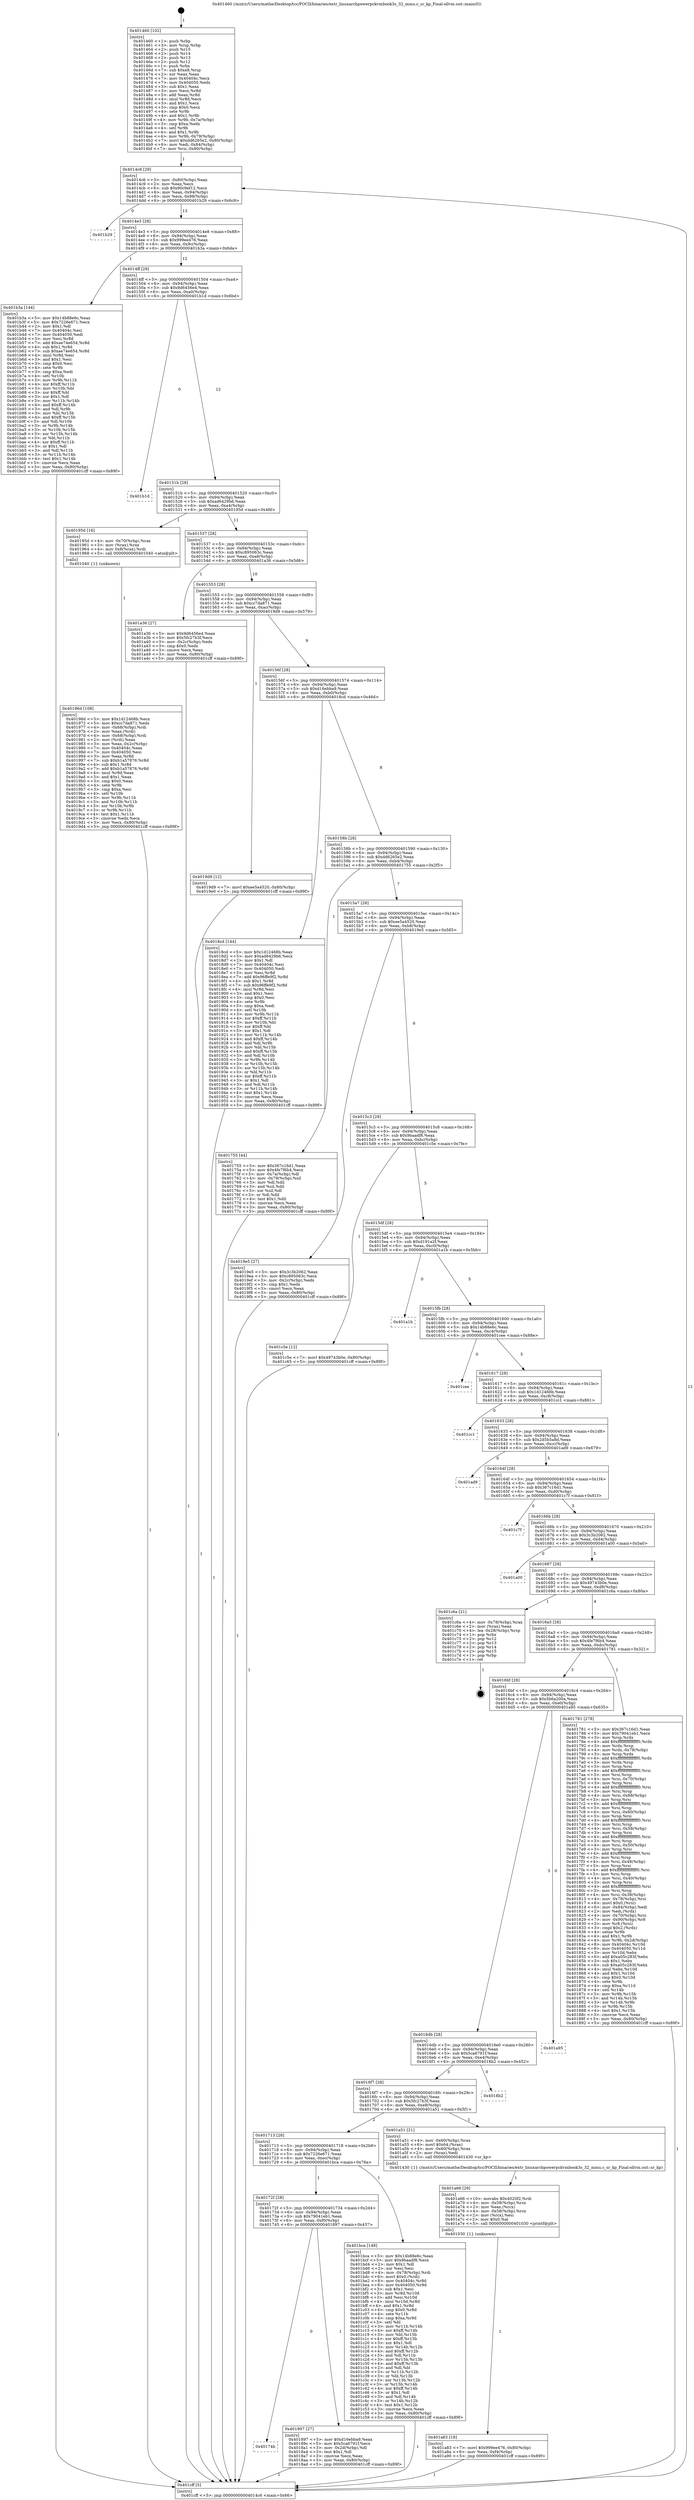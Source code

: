 digraph "0x401460" {
  label = "0x401460 (/mnt/c/Users/mathe/Desktop/tcc/POCII/binaries/extr_linuxarchpowerpckvmbook3s_32_mmu.c_sr_kp_Final-ollvm.out::main(0))"
  labelloc = "t"
  node[shape=record]

  Entry [label="",width=0.3,height=0.3,shape=circle,fillcolor=black,style=filled]
  "0x4014c6" [label="{
     0x4014c6 [29]\l
     | [instrs]\l
     &nbsp;&nbsp;0x4014c6 \<+3\>: mov -0x80(%rbp),%eax\l
     &nbsp;&nbsp;0x4014c9 \<+2\>: mov %eax,%ecx\l
     &nbsp;&nbsp;0x4014cb \<+6\>: sub $0x90c9ef12,%ecx\l
     &nbsp;&nbsp;0x4014d1 \<+6\>: mov %eax,-0x94(%rbp)\l
     &nbsp;&nbsp;0x4014d7 \<+6\>: mov %ecx,-0x98(%rbp)\l
     &nbsp;&nbsp;0x4014dd \<+6\>: je 0000000000401b29 \<main+0x6c9\>\l
  }"]
  "0x401b29" [label="{
     0x401b29\l
  }", style=dashed]
  "0x4014e3" [label="{
     0x4014e3 [28]\l
     | [instrs]\l
     &nbsp;&nbsp;0x4014e3 \<+5\>: jmp 00000000004014e8 \<main+0x88\>\l
     &nbsp;&nbsp;0x4014e8 \<+6\>: mov -0x94(%rbp),%eax\l
     &nbsp;&nbsp;0x4014ee \<+5\>: sub $0x999ee476,%eax\l
     &nbsp;&nbsp;0x4014f3 \<+6\>: mov %eax,-0x9c(%rbp)\l
     &nbsp;&nbsp;0x4014f9 \<+6\>: je 0000000000401b3a \<main+0x6da\>\l
  }"]
  Exit [label="",width=0.3,height=0.3,shape=circle,fillcolor=black,style=filled,peripheries=2]
  "0x401b3a" [label="{
     0x401b3a [144]\l
     | [instrs]\l
     &nbsp;&nbsp;0x401b3a \<+5\>: mov $0x14b88e6c,%eax\l
     &nbsp;&nbsp;0x401b3f \<+5\>: mov $0x7226e671,%ecx\l
     &nbsp;&nbsp;0x401b44 \<+2\>: mov $0x1,%dl\l
     &nbsp;&nbsp;0x401b46 \<+7\>: mov 0x40404c,%esi\l
     &nbsp;&nbsp;0x401b4d \<+7\>: mov 0x404050,%edi\l
     &nbsp;&nbsp;0x401b54 \<+3\>: mov %esi,%r8d\l
     &nbsp;&nbsp;0x401b57 \<+7\>: add $0xae74e654,%r8d\l
     &nbsp;&nbsp;0x401b5e \<+4\>: sub $0x1,%r8d\l
     &nbsp;&nbsp;0x401b62 \<+7\>: sub $0xae74e654,%r8d\l
     &nbsp;&nbsp;0x401b69 \<+4\>: imul %r8d,%esi\l
     &nbsp;&nbsp;0x401b6d \<+3\>: and $0x1,%esi\l
     &nbsp;&nbsp;0x401b70 \<+3\>: cmp $0x0,%esi\l
     &nbsp;&nbsp;0x401b73 \<+4\>: sete %r9b\l
     &nbsp;&nbsp;0x401b77 \<+3\>: cmp $0xa,%edi\l
     &nbsp;&nbsp;0x401b7a \<+4\>: setl %r10b\l
     &nbsp;&nbsp;0x401b7e \<+3\>: mov %r9b,%r11b\l
     &nbsp;&nbsp;0x401b81 \<+4\>: xor $0xff,%r11b\l
     &nbsp;&nbsp;0x401b85 \<+3\>: mov %r10b,%bl\l
     &nbsp;&nbsp;0x401b88 \<+3\>: xor $0xff,%bl\l
     &nbsp;&nbsp;0x401b8b \<+3\>: xor $0x1,%dl\l
     &nbsp;&nbsp;0x401b8e \<+3\>: mov %r11b,%r14b\l
     &nbsp;&nbsp;0x401b91 \<+4\>: and $0xff,%r14b\l
     &nbsp;&nbsp;0x401b95 \<+3\>: and %dl,%r9b\l
     &nbsp;&nbsp;0x401b98 \<+3\>: mov %bl,%r15b\l
     &nbsp;&nbsp;0x401b9b \<+4\>: and $0xff,%r15b\l
     &nbsp;&nbsp;0x401b9f \<+3\>: and %dl,%r10b\l
     &nbsp;&nbsp;0x401ba2 \<+3\>: or %r9b,%r14b\l
     &nbsp;&nbsp;0x401ba5 \<+3\>: or %r10b,%r15b\l
     &nbsp;&nbsp;0x401ba8 \<+3\>: xor %r15b,%r14b\l
     &nbsp;&nbsp;0x401bab \<+3\>: or %bl,%r11b\l
     &nbsp;&nbsp;0x401bae \<+4\>: xor $0xff,%r11b\l
     &nbsp;&nbsp;0x401bb2 \<+3\>: or $0x1,%dl\l
     &nbsp;&nbsp;0x401bb5 \<+3\>: and %dl,%r11b\l
     &nbsp;&nbsp;0x401bb8 \<+3\>: or %r11b,%r14b\l
     &nbsp;&nbsp;0x401bbb \<+4\>: test $0x1,%r14b\l
     &nbsp;&nbsp;0x401bbf \<+3\>: cmovne %ecx,%eax\l
     &nbsp;&nbsp;0x401bc2 \<+3\>: mov %eax,-0x80(%rbp)\l
     &nbsp;&nbsp;0x401bc5 \<+5\>: jmp 0000000000401cff \<main+0x89f\>\l
  }"]
  "0x4014ff" [label="{
     0x4014ff [28]\l
     | [instrs]\l
     &nbsp;&nbsp;0x4014ff \<+5\>: jmp 0000000000401504 \<main+0xa4\>\l
     &nbsp;&nbsp;0x401504 \<+6\>: mov -0x94(%rbp),%eax\l
     &nbsp;&nbsp;0x40150a \<+5\>: sub $0x9d6456e4,%eax\l
     &nbsp;&nbsp;0x40150f \<+6\>: mov %eax,-0xa0(%rbp)\l
     &nbsp;&nbsp;0x401515 \<+6\>: je 0000000000401b1d \<main+0x6bd\>\l
  }"]
  "0x401a83" [label="{
     0x401a83 [18]\l
     | [instrs]\l
     &nbsp;&nbsp;0x401a83 \<+7\>: movl $0x999ee476,-0x80(%rbp)\l
     &nbsp;&nbsp;0x401a8a \<+6\>: mov %eax,-0xf4(%rbp)\l
     &nbsp;&nbsp;0x401a90 \<+5\>: jmp 0000000000401cff \<main+0x89f\>\l
  }"]
  "0x401b1d" [label="{
     0x401b1d\l
  }", style=dashed]
  "0x40151b" [label="{
     0x40151b [28]\l
     | [instrs]\l
     &nbsp;&nbsp;0x40151b \<+5\>: jmp 0000000000401520 \<main+0xc0\>\l
     &nbsp;&nbsp;0x401520 \<+6\>: mov -0x94(%rbp),%eax\l
     &nbsp;&nbsp;0x401526 \<+5\>: sub $0xad6429b6,%eax\l
     &nbsp;&nbsp;0x40152b \<+6\>: mov %eax,-0xa4(%rbp)\l
     &nbsp;&nbsp;0x401531 \<+6\>: je 000000000040195d \<main+0x4fd\>\l
  }"]
  "0x401a66" [label="{
     0x401a66 [29]\l
     | [instrs]\l
     &nbsp;&nbsp;0x401a66 \<+10\>: movabs $0x4020f2,%rdi\l
     &nbsp;&nbsp;0x401a70 \<+4\>: mov -0x58(%rbp),%rcx\l
     &nbsp;&nbsp;0x401a74 \<+2\>: mov %eax,(%rcx)\l
     &nbsp;&nbsp;0x401a76 \<+4\>: mov -0x58(%rbp),%rcx\l
     &nbsp;&nbsp;0x401a7a \<+2\>: mov (%rcx),%esi\l
     &nbsp;&nbsp;0x401a7c \<+2\>: mov $0x0,%al\l
     &nbsp;&nbsp;0x401a7e \<+5\>: call 0000000000401030 \<printf@plt\>\l
     | [calls]\l
     &nbsp;&nbsp;0x401030 \{1\} (unknown)\l
  }"]
  "0x40195d" [label="{
     0x40195d [16]\l
     | [instrs]\l
     &nbsp;&nbsp;0x40195d \<+4\>: mov -0x70(%rbp),%rax\l
     &nbsp;&nbsp;0x401961 \<+3\>: mov (%rax),%rax\l
     &nbsp;&nbsp;0x401964 \<+4\>: mov 0x8(%rax),%rdi\l
     &nbsp;&nbsp;0x401968 \<+5\>: call 0000000000401040 \<atoi@plt\>\l
     | [calls]\l
     &nbsp;&nbsp;0x401040 \{1\} (unknown)\l
  }"]
  "0x401537" [label="{
     0x401537 [28]\l
     | [instrs]\l
     &nbsp;&nbsp;0x401537 \<+5\>: jmp 000000000040153c \<main+0xdc\>\l
     &nbsp;&nbsp;0x40153c \<+6\>: mov -0x94(%rbp),%eax\l
     &nbsp;&nbsp;0x401542 \<+5\>: sub $0xc895063c,%eax\l
     &nbsp;&nbsp;0x401547 \<+6\>: mov %eax,-0xa8(%rbp)\l
     &nbsp;&nbsp;0x40154d \<+6\>: je 0000000000401a36 \<main+0x5d6\>\l
  }"]
  "0x40196d" [label="{
     0x40196d [108]\l
     | [instrs]\l
     &nbsp;&nbsp;0x40196d \<+5\>: mov $0x1d12468b,%ecx\l
     &nbsp;&nbsp;0x401972 \<+5\>: mov $0xcc7da871,%edx\l
     &nbsp;&nbsp;0x401977 \<+4\>: mov -0x68(%rbp),%rdi\l
     &nbsp;&nbsp;0x40197b \<+2\>: mov %eax,(%rdi)\l
     &nbsp;&nbsp;0x40197d \<+4\>: mov -0x68(%rbp),%rdi\l
     &nbsp;&nbsp;0x401981 \<+2\>: mov (%rdi),%eax\l
     &nbsp;&nbsp;0x401983 \<+3\>: mov %eax,-0x2c(%rbp)\l
     &nbsp;&nbsp;0x401986 \<+7\>: mov 0x40404c,%eax\l
     &nbsp;&nbsp;0x40198d \<+7\>: mov 0x404050,%esi\l
     &nbsp;&nbsp;0x401994 \<+3\>: mov %eax,%r8d\l
     &nbsp;&nbsp;0x401997 \<+7\>: sub $0xb1a57876,%r8d\l
     &nbsp;&nbsp;0x40199e \<+4\>: sub $0x1,%r8d\l
     &nbsp;&nbsp;0x4019a2 \<+7\>: add $0xb1a57876,%r8d\l
     &nbsp;&nbsp;0x4019a9 \<+4\>: imul %r8d,%eax\l
     &nbsp;&nbsp;0x4019ad \<+3\>: and $0x1,%eax\l
     &nbsp;&nbsp;0x4019b0 \<+3\>: cmp $0x0,%eax\l
     &nbsp;&nbsp;0x4019b3 \<+4\>: sete %r9b\l
     &nbsp;&nbsp;0x4019b7 \<+3\>: cmp $0xa,%esi\l
     &nbsp;&nbsp;0x4019ba \<+4\>: setl %r10b\l
     &nbsp;&nbsp;0x4019be \<+3\>: mov %r9b,%r11b\l
     &nbsp;&nbsp;0x4019c1 \<+3\>: and %r10b,%r11b\l
     &nbsp;&nbsp;0x4019c4 \<+3\>: xor %r10b,%r9b\l
     &nbsp;&nbsp;0x4019c7 \<+3\>: or %r9b,%r11b\l
     &nbsp;&nbsp;0x4019ca \<+4\>: test $0x1,%r11b\l
     &nbsp;&nbsp;0x4019ce \<+3\>: cmovne %edx,%ecx\l
     &nbsp;&nbsp;0x4019d1 \<+3\>: mov %ecx,-0x80(%rbp)\l
     &nbsp;&nbsp;0x4019d4 \<+5\>: jmp 0000000000401cff \<main+0x89f\>\l
  }"]
  "0x401a36" [label="{
     0x401a36 [27]\l
     | [instrs]\l
     &nbsp;&nbsp;0x401a36 \<+5\>: mov $0x9d6456e4,%eax\l
     &nbsp;&nbsp;0x401a3b \<+5\>: mov $0x5fc27b3f,%ecx\l
     &nbsp;&nbsp;0x401a40 \<+3\>: mov -0x2c(%rbp),%edx\l
     &nbsp;&nbsp;0x401a43 \<+3\>: cmp $0x0,%edx\l
     &nbsp;&nbsp;0x401a46 \<+3\>: cmove %ecx,%eax\l
     &nbsp;&nbsp;0x401a49 \<+3\>: mov %eax,-0x80(%rbp)\l
     &nbsp;&nbsp;0x401a4c \<+5\>: jmp 0000000000401cff \<main+0x89f\>\l
  }"]
  "0x401553" [label="{
     0x401553 [28]\l
     | [instrs]\l
     &nbsp;&nbsp;0x401553 \<+5\>: jmp 0000000000401558 \<main+0xf8\>\l
     &nbsp;&nbsp;0x401558 \<+6\>: mov -0x94(%rbp),%eax\l
     &nbsp;&nbsp;0x40155e \<+5\>: sub $0xcc7da871,%eax\l
     &nbsp;&nbsp;0x401563 \<+6\>: mov %eax,-0xac(%rbp)\l
     &nbsp;&nbsp;0x401569 \<+6\>: je 00000000004019d9 \<main+0x579\>\l
  }"]
  "0x40174b" [label="{
     0x40174b\l
  }", style=dashed]
  "0x4019d9" [label="{
     0x4019d9 [12]\l
     | [instrs]\l
     &nbsp;&nbsp;0x4019d9 \<+7\>: movl $0xee5a4520,-0x80(%rbp)\l
     &nbsp;&nbsp;0x4019e0 \<+5\>: jmp 0000000000401cff \<main+0x89f\>\l
  }"]
  "0x40156f" [label="{
     0x40156f [28]\l
     | [instrs]\l
     &nbsp;&nbsp;0x40156f \<+5\>: jmp 0000000000401574 \<main+0x114\>\l
     &nbsp;&nbsp;0x401574 \<+6\>: mov -0x94(%rbp),%eax\l
     &nbsp;&nbsp;0x40157a \<+5\>: sub $0xd16ebba9,%eax\l
     &nbsp;&nbsp;0x40157f \<+6\>: mov %eax,-0xb0(%rbp)\l
     &nbsp;&nbsp;0x401585 \<+6\>: je 00000000004018cd \<main+0x46d\>\l
  }"]
  "0x401897" [label="{
     0x401897 [27]\l
     | [instrs]\l
     &nbsp;&nbsp;0x401897 \<+5\>: mov $0xd16ebba9,%eax\l
     &nbsp;&nbsp;0x40189c \<+5\>: mov $0x5ca6791f,%ecx\l
     &nbsp;&nbsp;0x4018a1 \<+3\>: mov -0x2d(%rbp),%dl\l
     &nbsp;&nbsp;0x4018a4 \<+3\>: test $0x1,%dl\l
     &nbsp;&nbsp;0x4018a7 \<+3\>: cmovne %ecx,%eax\l
     &nbsp;&nbsp;0x4018aa \<+3\>: mov %eax,-0x80(%rbp)\l
     &nbsp;&nbsp;0x4018ad \<+5\>: jmp 0000000000401cff \<main+0x89f\>\l
  }"]
  "0x4018cd" [label="{
     0x4018cd [144]\l
     | [instrs]\l
     &nbsp;&nbsp;0x4018cd \<+5\>: mov $0x1d12468b,%eax\l
     &nbsp;&nbsp;0x4018d2 \<+5\>: mov $0xad6429b6,%ecx\l
     &nbsp;&nbsp;0x4018d7 \<+2\>: mov $0x1,%dl\l
     &nbsp;&nbsp;0x4018d9 \<+7\>: mov 0x40404c,%esi\l
     &nbsp;&nbsp;0x4018e0 \<+7\>: mov 0x404050,%edi\l
     &nbsp;&nbsp;0x4018e7 \<+3\>: mov %esi,%r8d\l
     &nbsp;&nbsp;0x4018ea \<+7\>: add $0x96ffe9f2,%r8d\l
     &nbsp;&nbsp;0x4018f1 \<+4\>: sub $0x1,%r8d\l
     &nbsp;&nbsp;0x4018f5 \<+7\>: sub $0x96ffe9f2,%r8d\l
     &nbsp;&nbsp;0x4018fc \<+4\>: imul %r8d,%esi\l
     &nbsp;&nbsp;0x401900 \<+3\>: and $0x1,%esi\l
     &nbsp;&nbsp;0x401903 \<+3\>: cmp $0x0,%esi\l
     &nbsp;&nbsp;0x401906 \<+4\>: sete %r9b\l
     &nbsp;&nbsp;0x40190a \<+3\>: cmp $0xa,%edi\l
     &nbsp;&nbsp;0x40190d \<+4\>: setl %r10b\l
     &nbsp;&nbsp;0x401911 \<+3\>: mov %r9b,%r11b\l
     &nbsp;&nbsp;0x401914 \<+4\>: xor $0xff,%r11b\l
     &nbsp;&nbsp;0x401918 \<+3\>: mov %r10b,%bl\l
     &nbsp;&nbsp;0x40191b \<+3\>: xor $0xff,%bl\l
     &nbsp;&nbsp;0x40191e \<+3\>: xor $0x1,%dl\l
     &nbsp;&nbsp;0x401921 \<+3\>: mov %r11b,%r14b\l
     &nbsp;&nbsp;0x401924 \<+4\>: and $0xff,%r14b\l
     &nbsp;&nbsp;0x401928 \<+3\>: and %dl,%r9b\l
     &nbsp;&nbsp;0x40192b \<+3\>: mov %bl,%r15b\l
     &nbsp;&nbsp;0x40192e \<+4\>: and $0xff,%r15b\l
     &nbsp;&nbsp;0x401932 \<+3\>: and %dl,%r10b\l
     &nbsp;&nbsp;0x401935 \<+3\>: or %r9b,%r14b\l
     &nbsp;&nbsp;0x401938 \<+3\>: or %r10b,%r15b\l
     &nbsp;&nbsp;0x40193b \<+3\>: xor %r15b,%r14b\l
     &nbsp;&nbsp;0x40193e \<+3\>: or %bl,%r11b\l
     &nbsp;&nbsp;0x401941 \<+4\>: xor $0xff,%r11b\l
     &nbsp;&nbsp;0x401945 \<+3\>: or $0x1,%dl\l
     &nbsp;&nbsp;0x401948 \<+3\>: and %dl,%r11b\l
     &nbsp;&nbsp;0x40194b \<+3\>: or %r11b,%r14b\l
     &nbsp;&nbsp;0x40194e \<+4\>: test $0x1,%r14b\l
     &nbsp;&nbsp;0x401952 \<+3\>: cmovne %ecx,%eax\l
     &nbsp;&nbsp;0x401955 \<+3\>: mov %eax,-0x80(%rbp)\l
     &nbsp;&nbsp;0x401958 \<+5\>: jmp 0000000000401cff \<main+0x89f\>\l
  }"]
  "0x40158b" [label="{
     0x40158b [28]\l
     | [instrs]\l
     &nbsp;&nbsp;0x40158b \<+5\>: jmp 0000000000401590 \<main+0x130\>\l
     &nbsp;&nbsp;0x401590 \<+6\>: mov -0x94(%rbp),%eax\l
     &nbsp;&nbsp;0x401596 \<+5\>: sub $0xdd6265e2,%eax\l
     &nbsp;&nbsp;0x40159b \<+6\>: mov %eax,-0xb4(%rbp)\l
     &nbsp;&nbsp;0x4015a1 \<+6\>: je 0000000000401755 \<main+0x2f5\>\l
  }"]
  "0x40172f" [label="{
     0x40172f [28]\l
     | [instrs]\l
     &nbsp;&nbsp;0x40172f \<+5\>: jmp 0000000000401734 \<main+0x2d4\>\l
     &nbsp;&nbsp;0x401734 \<+6\>: mov -0x94(%rbp),%eax\l
     &nbsp;&nbsp;0x40173a \<+5\>: sub $0x79041eb1,%eax\l
     &nbsp;&nbsp;0x40173f \<+6\>: mov %eax,-0xf0(%rbp)\l
     &nbsp;&nbsp;0x401745 \<+6\>: je 0000000000401897 \<main+0x437\>\l
  }"]
  "0x401755" [label="{
     0x401755 [44]\l
     | [instrs]\l
     &nbsp;&nbsp;0x401755 \<+5\>: mov $0x367c16d1,%eax\l
     &nbsp;&nbsp;0x40175a \<+5\>: mov $0x4fe7f6b4,%ecx\l
     &nbsp;&nbsp;0x40175f \<+3\>: mov -0x7a(%rbp),%dl\l
     &nbsp;&nbsp;0x401762 \<+4\>: mov -0x79(%rbp),%sil\l
     &nbsp;&nbsp;0x401766 \<+3\>: mov %dl,%dil\l
     &nbsp;&nbsp;0x401769 \<+3\>: and %sil,%dil\l
     &nbsp;&nbsp;0x40176c \<+3\>: xor %sil,%dl\l
     &nbsp;&nbsp;0x40176f \<+3\>: or %dl,%dil\l
     &nbsp;&nbsp;0x401772 \<+4\>: test $0x1,%dil\l
     &nbsp;&nbsp;0x401776 \<+3\>: cmovne %ecx,%eax\l
     &nbsp;&nbsp;0x401779 \<+3\>: mov %eax,-0x80(%rbp)\l
     &nbsp;&nbsp;0x40177c \<+5\>: jmp 0000000000401cff \<main+0x89f\>\l
  }"]
  "0x4015a7" [label="{
     0x4015a7 [28]\l
     | [instrs]\l
     &nbsp;&nbsp;0x4015a7 \<+5\>: jmp 00000000004015ac \<main+0x14c\>\l
     &nbsp;&nbsp;0x4015ac \<+6\>: mov -0x94(%rbp),%eax\l
     &nbsp;&nbsp;0x4015b2 \<+5\>: sub $0xee5a4520,%eax\l
     &nbsp;&nbsp;0x4015b7 \<+6\>: mov %eax,-0xb8(%rbp)\l
     &nbsp;&nbsp;0x4015bd \<+6\>: je 00000000004019e5 \<main+0x585\>\l
  }"]
  "0x401cff" [label="{
     0x401cff [5]\l
     | [instrs]\l
     &nbsp;&nbsp;0x401cff \<+5\>: jmp 00000000004014c6 \<main+0x66\>\l
  }"]
  "0x401460" [label="{
     0x401460 [102]\l
     | [instrs]\l
     &nbsp;&nbsp;0x401460 \<+1\>: push %rbp\l
     &nbsp;&nbsp;0x401461 \<+3\>: mov %rsp,%rbp\l
     &nbsp;&nbsp;0x401464 \<+2\>: push %r15\l
     &nbsp;&nbsp;0x401466 \<+2\>: push %r14\l
     &nbsp;&nbsp;0x401468 \<+2\>: push %r13\l
     &nbsp;&nbsp;0x40146a \<+2\>: push %r12\l
     &nbsp;&nbsp;0x40146c \<+1\>: push %rbx\l
     &nbsp;&nbsp;0x40146d \<+7\>: sub $0xe8,%rsp\l
     &nbsp;&nbsp;0x401474 \<+2\>: xor %eax,%eax\l
     &nbsp;&nbsp;0x401476 \<+7\>: mov 0x40404c,%ecx\l
     &nbsp;&nbsp;0x40147d \<+7\>: mov 0x404050,%edx\l
     &nbsp;&nbsp;0x401484 \<+3\>: sub $0x1,%eax\l
     &nbsp;&nbsp;0x401487 \<+3\>: mov %ecx,%r8d\l
     &nbsp;&nbsp;0x40148a \<+3\>: add %eax,%r8d\l
     &nbsp;&nbsp;0x40148d \<+4\>: imul %r8d,%ecx\l
     &nbsp;&nbsp;0x401491 \<+3\>: and $0x1,%ecx\l
     &nbsp;&nbsp;0x401494 \<+3\>: cmp $0x0,%ecx\l
     &nbsp;&nbsp;0x401497 \<+4\>: sete %r9b\l
     &nbsp;&nbsp;0x40149b \<+4\>: and $0x1,%r9b\l
     &nbsp;&nbsp;0x40149f \<+4\>: mov %r9b,-0x7a(%rbp)\l
     &nbsp;&nbsp;0x4014a3 \<+3\>: cmp $0xa,%edx\l
     &nbsp;&nbsp;0x4014a6 \<+4\>: setl %r9b\l
     &nbsp;&nbsp;0x4014aa \<+4\>: and $0x1,%r9b\l
     &nbsp;&nbsp;0x4014ae \<+4\>: mov %r9b,-0x79(%rbp)\l
     &nbsp;&nbsp;0x4014b2 \<+7\>: movl $0xdd6265e2,-0x80(%rbp)\l
     &nbsp;&nbsp;0x4014b9 \<+6\>: mov %edi,-0x84(%rbp)\l
     &nbsp;&nbsp;0x4014bf \<+7\>: mov %rsi,-0x90(%rbp)\l
  }"]
  "0x401bca" [label="{
     0x401bca [148]\l
     | [instrs]\l
     &nbsp;&nbsp;0x401bca \<+5\>: mov $0x14b88e6c,%eax\l
     &nbsp;&nbsp;0x401bcf \<+5\>: mov $0x9baadf8,%ecx\l
     &nbsp;&nbsp;0x401bd4 \<+2\>: mov $0x1,%dl\l
     &nbsp;&nbsp;0x401bd6 \<+2\>: xor %esi,%esi\l
     &nbsp;&nbsp;0x401bd8 \<+4\>: mov -0x78(%rbp),%rdi\l
     &nbsp;&nbsp;0x401bdc \<+6\>: movl $0x0,(%rdi)\l
     &nbsp;&nbsp;0x401be2 \<+8\>: mov 0x40404c,%r8d\l
     &nbsp;&nbsp;0x401bea \<+8\>: mov 0x404050,%r9d\l
     &nbsp;&nbsp;0x401bf2 \<+3\>: sub $0x1,%esi\l
     &nbsp;&nbsp;0x401bf5 \<+3\>: mov %r8d,%r10d\l
     &nbsp;&nbsp;0x401bf8 \<+3\>: add %esi,%r10d\l
     &nbsp;&nbsp;0x401bfb \<+4\>: imul %r10d,%r8d\l
     &nbsp;&nbsp;0x401bff \<+4\>: and $0x1,%r8d\l
     &nbsp;&nbsp;0x401c03 \<+4\>: cmp $0x0,%r8d\l
     &nbsp;&nbsp;0x401c07 \<+4\>: sete %r11b\l
     &nbsp;&nbsp;0x401c0b \<+4\>: cmp $0xa,%r9d\l
     &nbsp;&nbsp;0x401c0f \<+3\>: setl %bl\l
     &nbsp;&nbsp;0x401c12 \<+3\>: mov %r11b,%r14b\l
     &nbsp;&nbsp;0x401c15 \<+4\>: xor $0xff,%r14b\l
     &nbsp;&nbsp;0x401c19 \<+3\>: mov %bl,%r15b\l
     &nbsp;&nbsp;0x401c1c \<+4\>: xor $0xff,%r15b\l
     &nbsp;&nbsp;0x401c20 \<+3\>: xor $0x1,%dl\l
     &nbsp;&nbsp;0x401c23 \<+3\>: mov %r14b,%r12b\l
     &nbsp;&nbsp;0x401c26 \<+4\>: and $0xff,%r12b\l
     &nbsp;&nbsp;0x401c2a \<+3\>: and %dl,%r11b\l
     &nbsp;&nbsp;0x401c2d \<+3\>: mov %r15b,%r13b\l
     &nbsp;&nbsp;0x401c30 \<+4\>: and $0xff,%r13b\l
     &nbsp;&nbsp;0x401c34 \<+2\>: and %dl,%bl\l
     &nbsp;&nbsp;0x401c36 \<+3\>: or %r11b,%r12b\l
     &nbsp;&nbsp;0x401c39 \<+3\>: or %bl,%r13b\l
     &nbsp;&nbsp;0x401c3c \<+3\>: xor %r13b,%r12b\l
     &nbsp;&nbsp;0x401c3f \<+3\>: or %r15b,%r14b\l
     &nbsp;&nbsp;0x401c42 \<+4\>: xor $0xff,%r14b\l
     &nbsp;&nbsp;0x401c46 \<+3\>: or $0x1,%dl\l
     &nbsp;&nbsp;0x401c49 \<+3\>: and %dl,%r14b\l
     &nbsp;&nbsp;0x401c4c \<+3\>: or %r14b,%r12b\l
     &nbsp;&nbsp;0x401c4f \<+4\>: test $0x1,%r12b\l
     &nbsp;&nbsp;0x401c53 \<+3\>: cmovne %ecx,%eax\l
     &nbsp;&nbsp;0x401c56 \<+3\>: mov %eax,-0x80(%rbp)\l
     &nbsp;&nbsp;0x401c59 \<+5\>: jmp 0000000000401cff \<main+0x89f\>\l
  }"]
  "0x4019e5" [label="{
     0x4019e5 [27]\l
     | [instrs]\l
     &nbsp;&nbsp;0x4019e5 \<+5\>: mov $0x3c3b2062,%eax\l
     &nbsp;&nbsp;0x4019ea \<+5\>: mov $0xc895063c,%ecx\l
     &nbsp;&nbsp;0x4019ef \<+3\>: mov -0x2c(%rbp),%edx\l
     &nbsp;&nbsp;0x4019f2 \<+3\>: cmp $0x1,%edx\l
     &nbsp;&nbsp;0x4019f5 \<+3\>: cmovl %ecx,%eax\l
     &nbsp;&nbsp;0x4019f8 \<+3\>: mov %eax,-0x80(%rbp)\l
     &nbsp;&nbsp;0x4019fb \<+5\>: jmp 0000000000401cff \<main+0x89f\>\l
  }"]
  "0x4015c3" [label="{
     0x4015c3 [28]\l
     | [instrs]\l
     &nbsp;&nbsp;0x4015c3 \<+5\>: jmp 00000000004015c8 \<main+0x168\>\l
     &nbsp;&nbsp;0x4015c8 \<+6\>: mov -0x94(%rbp),%eax\l
     &nbsp;&nbsp;0x4015ce \<+5\>: sub $0x9baadf8,%eax\l
     &nbsp;&nbsp;0x4015d3 \<+6\>: mov %eax,-0xbc(%rbp)\l
     &nbsp;&nbsp;0x4015d9 \<+6\>: je 0000000000401c5e \<main+0x7fe\>\l
  }"]
  "0x401713" [label="{
     0x401713 [28]\l
     | [instrs]\l
     &nbsp;&nbsp;0x401713 \<+5\>: jmp 0000000000401718 \<main+0x2b8\>\l
     &nbsp;&nbsp;0x401718 \<+6\>: mov -0x94(%rbp),%eax\l
     &nbsp;&nbsp;0x40171e \<+5\>: sub $0x7226e671,%eax\l
     &nbsp;&nbsp;0x401723 \<+6\>: mov %eax,-0xec(%rbp)\l
     &nbsp;&nbsp;0x401729 \<+6\>: je 0000000000401bca \<main+0x76a\>\l
  }"]
  "0x401c5e" [label="{
     0x401c5e [12]\l
     | [instrs]\l
     &nbsp;&nbsp;0x401c5e \<+7\>: movl $0x49743b0e,-0x80(%rbp)\l
     &nbsp;&nbsp;0x401c65 \<+5\>: jmp 0000000000401cff \<main+0x89f\>\l
  }"]
  "0x4015df" [label="{
     0x4015df [28]\l
     | [instrs]\l
     &nbsp;&nbsp;0x4015df \<+5\>: jmp 00000000004015e4 \<main+0x184\>\l
     &nbsp;&nbsp;0x4015e4 \<+6\>: mov -0x94(%rbp),%eax\l
     &nbsp;&nbsp;0x4015ea \<+5\>: sub $0xd191a2f,%eax\l
     &nbsp;&nbsp;0x4015ef \<+6\>: mov %eax,-0xc0(%rbp)\l
     &nbsp;&nbsp;0x4015f5 \<+6\>: je 0000000000401a1b \<main+0x5bb\>\l
  }"]
  "0x401a51" [label="{
     0x401a51 [21]\l
     | [instrs]\l
     &nbsp;&nbsp;0x401a51 \<+4\>: mov -0x60(%rbp),%rax\l
     &nbsp;&nbsp;0x401a55 \<+6\>: movl $0x64,(%rax)\l
     &nbsp;&nbsp;0x401a5b \<+4\>: mov -0x60(%rbp),%rax\l
     &nbsp;&nbsp;0x401a5f \<+2\>: mov (%rax),%edi\l
     &nbsp;&nbsp;0x401a61 \<+5\>: call 0000000000401430 \<sr_kp\>\l
     | [calls]\l
     &nbsp;&nbsp;0x401430 \{1\} (/mnt/c/Users/mathe/Desktop/tcc/POCII/binaries/extr_linuxarchpowerpckvmbook3s_32_mmu.c_sr_kp_Final-ollvm.out::sr_kp)\l
  }"]
  "0x401a1b" [label="{
     0x401a1b\l
  }", style=dashed]
  "0x4015fb" [label="{
     0x4015fb [28]\l
     | [instrs]\l
     &nbsp;&nbsp;0x4015fb \<+5\>: jmp 0000000000401600 \<main+0x1a0\>\l
     &nbsp;&nbsp;0x401600 \<+6\>: mov -0x94(%rbp),%eax\l
     &nbsp;&nbsp;0x401606 \<+5\>: sub $0x14b88e6c,%eax\l
     &nbsp;&nbsp;0x40160b \<+6\>: mov %eax,-0xc4(%rbp)\l
     &nbsp;&nbsp;0x401611 \<+6\>: je 0000000000401cee \<main+0x88e\>\l
  }"]
  "0x4016f7" [label="{
     0x4016f7 [28]\l
     | [instrs]\l
     &nbsp;&nbsp;0x4016f7 \<+5\>: jmp 00000000004016fc \<main+0x29c\>\l
     &nbsp;&nbsp;0x4016fc \<+6\>: mov -0x94(%rbp),%eax\l
     &nbsp;&nbsp;0x401702 \<+5\>: sub $0x5fc27b3f,%eax\l
     &nbsp;&nbsp;0x401707 \<+6\>: mov %eax,-0xe8(%rbp)\l
     &nbsp;&nbsp;0x40170d \<+6\>: je 0000000000401a51 \<main+0x5f1\>\l
  }"]
  "0x401cee" [label="{
     0x401cee\l
  }", style=dashed]
  "0x401617" [label="{
     0x401617 [28]\l
     | [instrs]\l
     &nbsp;&nbsp;0x401617 \<+5\>: jmp 000000000040161c \<main+0x1bc\>\l
     &nbsp;&nbsp;0x40161c \<+6\>: mov -0x94(%rbp),%eax\l
     &nbsp;&nbsp;0x401622 \<+5\>: sub $0x1d12468b,%eax\l
     &nbsp;&nbsp;0x401627 \<+6\>: mov %eax,-0xc8(%rbp)\l
     &nbsp;&nbsp;0x40162d \<+6\>: je 0000000000401cc1 \<main+0x861\>\l
  }"]
  "0x4018b2" [label="{
     0x4018b2\l
  }", style=dashed]
  "0x401cc1" [label="{
     0x401cc1\l
  }", style=dashed]
  "0x401633" [label="{
     0x401633 [28]\l
     | [instrs]\l
     &nbsp;&nbsp;0x401633 \<+5\>: jmp 0000000000401638 \<main+0x1d8\>\l
     &nbsp;&nbsp;0x401638 \<+6\>: mov -0x94(%rbp),%eax\l
     &nbsp;&nbsp;0x40163e \<+5\>: sub $0x2d5b5a8d,%eax\l
     &nbsp;&nbsp;0x401643 \<+6\>: mov %eax,-0xcc(%rbp)\l
     &nbsp;&nbsp;0x401649 \<+6\>: je 0000000000401ad9 \<main+0x679\>\l
  }"]
  "0x4016db" [label="{
     0x4016db [28]\l
     | [instrs]\l
     &nbsp;&nbsp;0x4016db \<+5\>: jmp 00000000004016e0 \<main+0x280\>\l
     &nbsp;&nbsp;0x4016e0 \<+6\>: mov -0x94(%rbp),%eax\l
     &nbsp;&nbsp;0x4016e6 \<+5\>: sub $0x5ca6791f,%eax\l
     &nbsp;&nbsp;0x4016eb \<+6\>: mov %eax,-0xe4(%rbp)\l
     &nbsp;&nbsp;0x4016f1 \<+6\>: je 00000000004018b2 \<main+0x452\>\l
  }"]
  "0x401ad9" [label="{
     0x401ad9\l
  }", style=dashed]
  "0x40164f" [label="{
     0x40164f [28]\l
     | [instrs]\l
     &nbsp;&nbsp;0x40164f \<+5\>: jmp 0000000000401654 \<main+0x1f4\>\l
     &nbsp;&nbsp;0x401654 \<+6\>: mov -0x94(%rbp),%eax\l
     &nbsp;&nbsp;0x40165a \<+5\>: sub $0x367c16d1,%eax\l
     &nbsp;&nbsp;0x40165f \<+6\>: mov %eax,-0xd0(%rbp)\l
     &nbsp;&nbsp;0x401665 \<+6\>: je 0000000000401c7f \<main+0x81f\>\l
  }"]
  "0x401a95" [label="{
     0x401a95\l
  }", style=dashed]
  "0x401c7f" [label="{
     0x401c7f\l
  }", style=dashed]
  "0x40166b" [label="{
     0x40166b [28]\l
     | [instrs]\l
     &nbsp;&nbsp;0x40166b \<+5\>: jmp 0000000000401670 \<main+0x210\>\l
     &nbsp;&nbsp;0x401670 \<+6\>: mov -0x94(%rbp),%eax\l
     &nbsp;&nbsp;0x401676 \<+5\>: sub $0x3c3b2062,%eax\l
     &nbsp;&nbsp;0x40167b \<+6\>: mov %eax,-0xd4(%rbp)\l
     &nbsp;&nbsp;0x401681 \<+6\>: je 0000000000401a00 \<main+0x5a0\>\l
  }"]
  "0x4016bf" [label="{
     0x4016bf [28]\l
     | [instrs]\l
     &nbsp;&nbsp;0x4016bf \<+5\>: jmp 00000000004016c4 \<main+0x264\>\l
     &nbsp;&nbsp;0x4016c4 \<+6\>: mov -0x94(%rbp),%eax\l
     &nbsp;&nbsp;0x4016ca \<+5\>: sub $0x5b6a200a,%eax\l
     &nbsp;&nbsp;0x4016cf \<+6\>: mov %eax,-0xe0(%rbp)\l
     &nbsp;&nbsp;0x4016d5 \<+6\>: je 0000000000401a95 \<main+0x635\>\l
  }"]
  "0x401a00" [label="{
     0x401a00\l
  }", style=dashed]
  "0x401687" [label="{
     0x401687 [28]\l
     | [instrs]\l
     &nbsp;&nbsp;0x401687 \<+5\>: jmp 000000000040168c \<main+0x22c\>\l
     &nbsp;&nbsp;0x40168c \<+6\>: mov -0x94(%rbp),%eax\l
     &nbsp;&nbsp;0x401692 \<+5\>: sub $0x49743b0e,%eax\l
     &nbsp;&nbsp;0x401697 \<+6\>: mov %eax,-0xd8(%rbp)\l
     &nbsp;&nbsp;0x40169d \<+6\>: je 0000000000401c6a \<main+0x80a\>\l
  }"]
  "0x401781" [label="{
     0x401781 [278]\l
     | [instrs]\l
     &nbsp;&nbsp;0x401781 \<+5\>: mov $0x367c16d1,%eax\l
     &nbsp;&nbsp;0x401786 \<+5\>: mov $0x79041eb1,%ecx\l
     &nbsp;&nbsp;0x40178b \<+3\>: mov %rsp,%rdx\l
     &nbsp;&nbsp;0x40178e \<+4\>: add $0xfffffffffffffff0,%rdx\l
     &nbsp;&nbsp;0x401792 \<+3\>: mov %rdx,%rsp\l
     &nbsp;&nbsp;0x401795 \<+4\>: mov %rdx,-0x78(%rbp)\l
     &nbsp;&nbsp;0x401799 \<+3\>: mov %rsp,%rdx\l
     &nbsp;&nbsp;0x40179c \<+4\>: add $0xfffffffffffffff0,%rdx\l
     &nbsp;&nbsp;0x4017a0 \<+3\>: mov %rdx,%rsp\l
     &nbsp;&nbsp;0x4017a3 \<+3\>: mov %rsp,%rsi\l
     &nbsp;&nbsp;0x4017a6 \<+4\>: add $0xfffffffffffffff0,%rsi\l
     &nbsp;&nbsp;0x4017aa \<+3\>: mov %rsi,%rsp\l
     &nbsp;&nbsp;0x4017ad \<+4\>: mov %rsi,-0x70(%rbp)\l
     &nbsp;&nbsp;0x4017b1 \<+3\>: mov %rsp,%rsi\l
     &nbsp;&nbsp;0x4017b4 \<+4\>: add $0xfffffffffffffff0,%rsi\l
     &nbsp;&nbsp;0x4017b8 \<+3\>: mov %rsi,%rsp\l
     &nbsp;&nbsp;0x4017bb \<+4\>: mov %rsi,-0x68(%rbp)\l
     &nbsp;&nbsp;0x4017bf \<+3\>: mov %rsp,%rsi\l
     &nbsp;&nbsp;0x4017c2 \<+4\>: add $0xfffffffffffffff0,%rsi\l
     &nbsp;&nbsp;0x4017c6 \<+3\>: mov %rsi,%rsp\l
     &nbsp;&nbsp;0x4017c9 \<+4\>: mov %rsi,-0x60(%rbp)\l
     &nbsp;&nbsp;0x4017cd \<+3\>: mov %rsp,%rsi\l
     &nbsp;&nbsp;0x4017d0 \<+4\>: add $0xfffffffffffffff0,%rsi\l
     &nbsp;&nbsp;0x4017d4 \<+3\>: mov %rsi,%rsp\l
     &nbsp;&nbsp;0x4017d7 \<+4\>: mov %rsi,-0x58(%rbp)\l
     &nbsp;&nbsp;0x4017db \<+3\>: mov %rsp,%rsi\l
     &nbsp;&nbsp;0x4017de \<+4\>: add $0xfffffffffffffff0,%rsi\l
     &nbsp;&nbsp;0x4017e2 \<+3\>: mov %rsi,%rsp\l
     &nbsp;&nbsp;0x4017e5 \<+4\>: mov %rsi,-0x50(%rbp)\l
     &nbsp;&nbsp;0x4017e9 \<+3\>: mov %rsp,%rsi\l
     &nbsp;&nbsp;0x4017ec \<+4\>: add $0xfffffffffffffff0,%rsi\l
     &nbsp;&nbsp;0x4017f0 \<+3\>: mov %rsi,%rsp\l
     &nbsp;&nbsp;0x4017f3 \<+4\>: mov %rsi,-0x48(%rbp)\l
     &nbsp;&nbsp;0x4017f7 \<+3\>: mov %rsp,%rsi\l
     &nbsp;&nbsp;0x4017fa \<+4\>: add $0xfffffffffffffff0,%rsi\l
     &nbsp;&nbsp;0x4017fe \<+3\>: mov %rsi,%rsp\l
     &nbsp;&nbsp;0x401801 \<+4\>: mov %rsi,-0x40(%rbp)\l
     &nbsp;&nbsp;0x401805 \<+3\>: mov %rsp,%rsi\l
     &nbsp;&nbsp;0x401808 \<+4\>: add $0xfffffffffffffff0,%rsi\l
     &nbsp;&nbsp;0x40180c \<+3\>: mov %rsi,%rsp\l
     &nbsp;&nbsp;0x40180f \<+4\>: mov %rsi,-0x38(%rbp)\l
     &nbsp;&nbsp;0x401813 \<+4\>: mov -0x78(%rbp),%rsi\l
     &nbsp;&nbsp;0x401817 \<+6\>: movl $0x0,(%rsi)\l
     &nbsp;&nbsp;0x40181d \<+6\>: mov -0x84(%rbp),%edi\l
     &nbsp;&nbsp;0x401823 \<+2\>: mov %edi,(%rdx)\l
     &nbsp;&nbsp;0x401825 \<+4\>: mov -0x70(%rbp),%rsi\l
     &nbsp;&nbsp;0x401829 \<+7\>: mov -0x90(%rbp),%r8\l
     &nbsp;&nbsp;0x401830 \<+3\>: mov %r8,(%rsi)\l
     &nbsp;&nbsp;0x401833 \<+3\>: cmpl $0x2,(%rdx)\l
     &nbsp;&nbsp;0x401836 \<+4\>: setne %r9b\l
     &nbsp;&nbsp;0x40183a \<+4\>: and $0x1,%r9b\l
     &nbsp;&nbsp;0x40183e \<+4\>: mov %r9b,-0x2d(%rbp)\l
     &nbsp;&nbsp;0x401842 \<+8\>: mov 0x40404c,%r10d\l
     &nbsp;&nbsp;0x40184a \<+8\>: mov 0x404050,%r11d\l
     &nbsp;&nbsp;0x401852 \<+3\>: mov %r10d,%ebx\l
     &nbsp;&nbsp;0x401855 \<+6\>: add $0xa05c283f,%ebx\l
     &nbsp;&nbsp;0x40185b \<+3\>: sub $0x1,%ebx\l
     &nbsp;&nbsp;0x40185e \<+6\>: sub $0xa05c283f,%ebx\l
     &nbsp;&nbsp;0x401864 \<+4\>: imul %ebx,%r10d\l
     &nbsp;&nbsp;0x401868 \<+4\>: and $0x1,%r10d\l
     &nbsp;&nbsp;0x40186c \<+4\>: cmp $0x0,%r10d\l
     &nbsp;&nbsp;0x401870 \<+4\>: sete %r9b\l
     &nbsp;&nbsp;0x401874 \<+4\>: cmp $0xa,%r11d\l
     &nbsp;&nbsp;0x401878 \<+4\>: setl %r14b\l
     &nbsp;&nbsp;0x40187c \<+3\>: mov %r9b,%r15b\l
     &nbsp;&nbsp;0x40187f \<+3\>: and %r14b,%r15b\l
     &nbsp;&nbsp;0x401882 \<+3\>: xor %r14b,%r9b\l
     &nbsp;&nbsp;0x401885 \<+3\>: or %r9b,%r15b\l
     &nbsp;&nbsp;0x401888 \<+4\>: test $0x1,%r15b\l
     &nbsp;&nbsp;0x40188c \<+3\>: cmovne %ecx,%eax\l
     &nbsp;&nbsp;0x40188f \<+3\>: mov %eax,-0x80(%rbp)\l
     &nbsp;&nbsp;0x401892 \<+5\>: jmp 0000000000401cff \<main+0x89f\>\l
  }"]
  "0x401c6a" [label="{
     0x401c6a [21]\l
     | [instrs]\l
     &nbsp;&nbsp;0x401c6a \<+4\>: mov -0x78(%rbp),%rax\l
     &nbsp;&nbsp;0x401c6e \<+2\>: mov (%rax),%eax\l
     &nbsp;&nbsp;0x401c70 \<+4\>: lea -0x28(%rbp),%rsp\l
     &nbsp;&nbsp;0x401c74 \<+1\>: pop %rbx\l
     &nbsp;&nbsp;0x401c75 \<+2\>: pop %r12\l
     &nbsp;&nbsp;0x401c77 \<+2\>: pop %r13\l
     &nbsp;&nbsp;0x401c79 \<+2\>: pop %r14\l
     &nbsp;&nbsp;0x401c7b \<+2\>: pop %r15\l
     &nbsp;&nbsp;0x401c7d \<+1\>: pop %rbp\l
     &nbsp;&nbsp;0x401c7e \<+1\>: ret\l
  }"]
  "0x4016a3" [label="{
     0x4016a3 [28]\l
     | [instrs]\l
     &nbsp;&nbsp;0x4016a3 \<+5\>: jmp 00000000004016a8 \<main+0x248\>\l
     &nbsp;&nbsp;0x4016a8 \<+6\>: mov -0x94(%rbp),%eax\l
     &nbsp;&nbsp;0x4016ae \<+5\>: sub $0x4fe7f6b4,%eax\l
     &nbsp;&nbsp;0x4016b3 \<+6\>: mov %eax,-0xdc(%rbp)\l
     &nbsp;&nbsp;0x4016b9 \<+6\>: je 0000000000401781 \<main+0x321\>\l
  }"]
  Entry -> "0x401460" [label=" 1"]
  "0x4014c6" -> "0x401b29" [label=" 0"]
  "0x4014c6" -> "0x4014e3" [label=" 13"]
  "0x401c6a" -> Exit [label=" 1"]
  "0x4014e3" -> "0x401b3a" [label=" 1"]
  "0x4014e3" -> "0x4014ff" [label=" 12"]
  "0x401c5e" -> "0x401cff" [label=" 1"]
  "0x4014ff" -> "0x401b1d" [label=" 0"]
  "0x4014ff" -> "0x40151b" [label=" 12"]
  "0x401bca" -> "0x401cff" [label=" 1"]
  "0x40151b" -> "0x40195d" [label=" 1"]
  "0x40151b" -> "0x401537" [label=" 11"]
  "0x401b3a" -> "0x401cff" [label=" 1"]
  "0x401537" -> "0x401a36" [label=" 1"]
  "0x401537" -> "0x401553" [label=" 10"]
  "0x401a83" -> "0x401cff" [label=" 1"]
  "0x401553" -> "0x4019d9" [label=" 1"]
  "0x401553" -> "0x40156f" [label=" 9"]
  "0x401a66" -> "0x401a83" [label=" 1"]
  "0x40156f" -> "0x4018cd" [label=" 1"]
  "0x40156f" -> "0x40158b" [label=" 8"]
  "0x401a51" -> "0x401a66" [label=" 1"]
  "0x40158b" -> "0x401755" [label=" 1"]
  "0x40158b" -> "0x4015a7" [label=" 7"]
  "0x401755" -> "0x401cff" [label=" 1"]
  "0x401460" -> "0x4014c6" [label=" 1"]
  "0x401cff" -> "0x4014c6" [label=" 12"]
  "0x4019e5" -> "0x401cff" [label=" 1"]
  "0x4015a7" -> "0x4019e5" [label=" 1"]
  "0x4015a7" -> "0x4015c3" [label=" 6"]
  "0x4019d9" -> "0x401cff" [label=" 1"]
  "0x4015c3" -> "0x401c5e" [label=" 1"]
  "0x4015c3" -> "0x4015df" [label=" 5"]
  "0x40195d" -> "0x40196d" [label=" 1"]
  "0x4015df" -> "0x401a1b" [label=" 0"]
  "0x4015df" -> "0x4015fb" [label=" 5"]
  "0x4018cd" -> "0x401cff" [label=" 1"]
  "0x4015fb" -> "0x401cee" [label=" 0"]
  "0x4015fb" -> "0x401617" [label=" 5"]
  "0x40172f" -> "0x40174b" [label=" 0"]
  "0x401617" -> "0x401cc1" [label=" 0"]
  "0x401617" -> "0x401633" [label=" 5"]
  "0x40172f" -> "0x401897" [label=" 1"]
  "0x401633" -> "0x401ad9" [label=" 0"]
  "0x401633" -> "0x40164f" [label=" 5"]
  "0x401713" -> "0x40172f" [label=" 1"]
  "0x40164f" -> "0x401c7f" [label=" 0"]
  "0x40164f" -> "0x40166b" [label=" 5"]
  "0x401713" -> "0x401bca" [label=" 1"]
  "0x40166b" -> "0x401a00" [label=" 0"]
  "0x40166b" -> "0x401687" [label=" 5"]
  "0x4016f7" -> "0x401a51" [label=" 1"]
  "0x401687" -> "0x401c6a" [label=" 1"]
  "0x401687" -> "0x4016a3" [label=" 4"]
  "0x401897" -> "0x401cff" [label=" 1"]
  "0x4016a3" -> "0x401781" [label=" 1"]
  "0x4016a3" -> "0x4016bf" [label=" 3"]
  "0x4016f7" -> "0x401713" [label=" 2"]
  "0x401781" -> "0x401cff" [label=" 1"]
  "0x40196d" -> "0x401cff" [label=" 1"]
  "0x4016bf" -> "0x401a95" [label=" 0"]
  "0x4016bf" -> "0x4016db" [label=" 3"]
  "0x401a36" -> "0x401cff" [label=" 1"]
  "0x4016db" -> "0x4018b2" [label=" 0"]
  "0x4016db" -> "0x4016f7" [label=" 3"]
}
